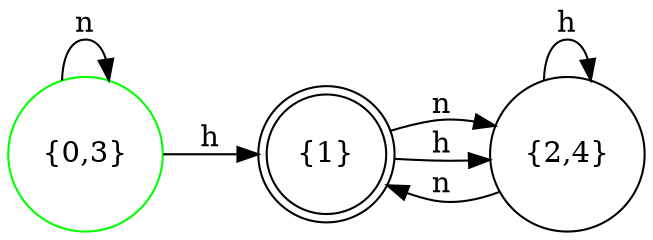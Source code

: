 digraph DFA {
	rankdir=LR
	size="8,5"
	node [shape = doublecircle color = black]; "{1}" 
	node [shape = circle color = green]; "{0,3}"
	node [shape = circle color = black];
	"{0,3}" -> "{0,3}" [ label = "n" ]
	"{0,3}" -> "{1}" [ label = "h" ]
	"{1}" -> "{2,4}" [ label = "n" ]
	"{1}" -> "{2,4}" [ label = "h" ]
	"{2,4}" -> "{1}" [ label = "n" ]
	"{2,4}" -> "{2,4}" [ label = "h" ]
}